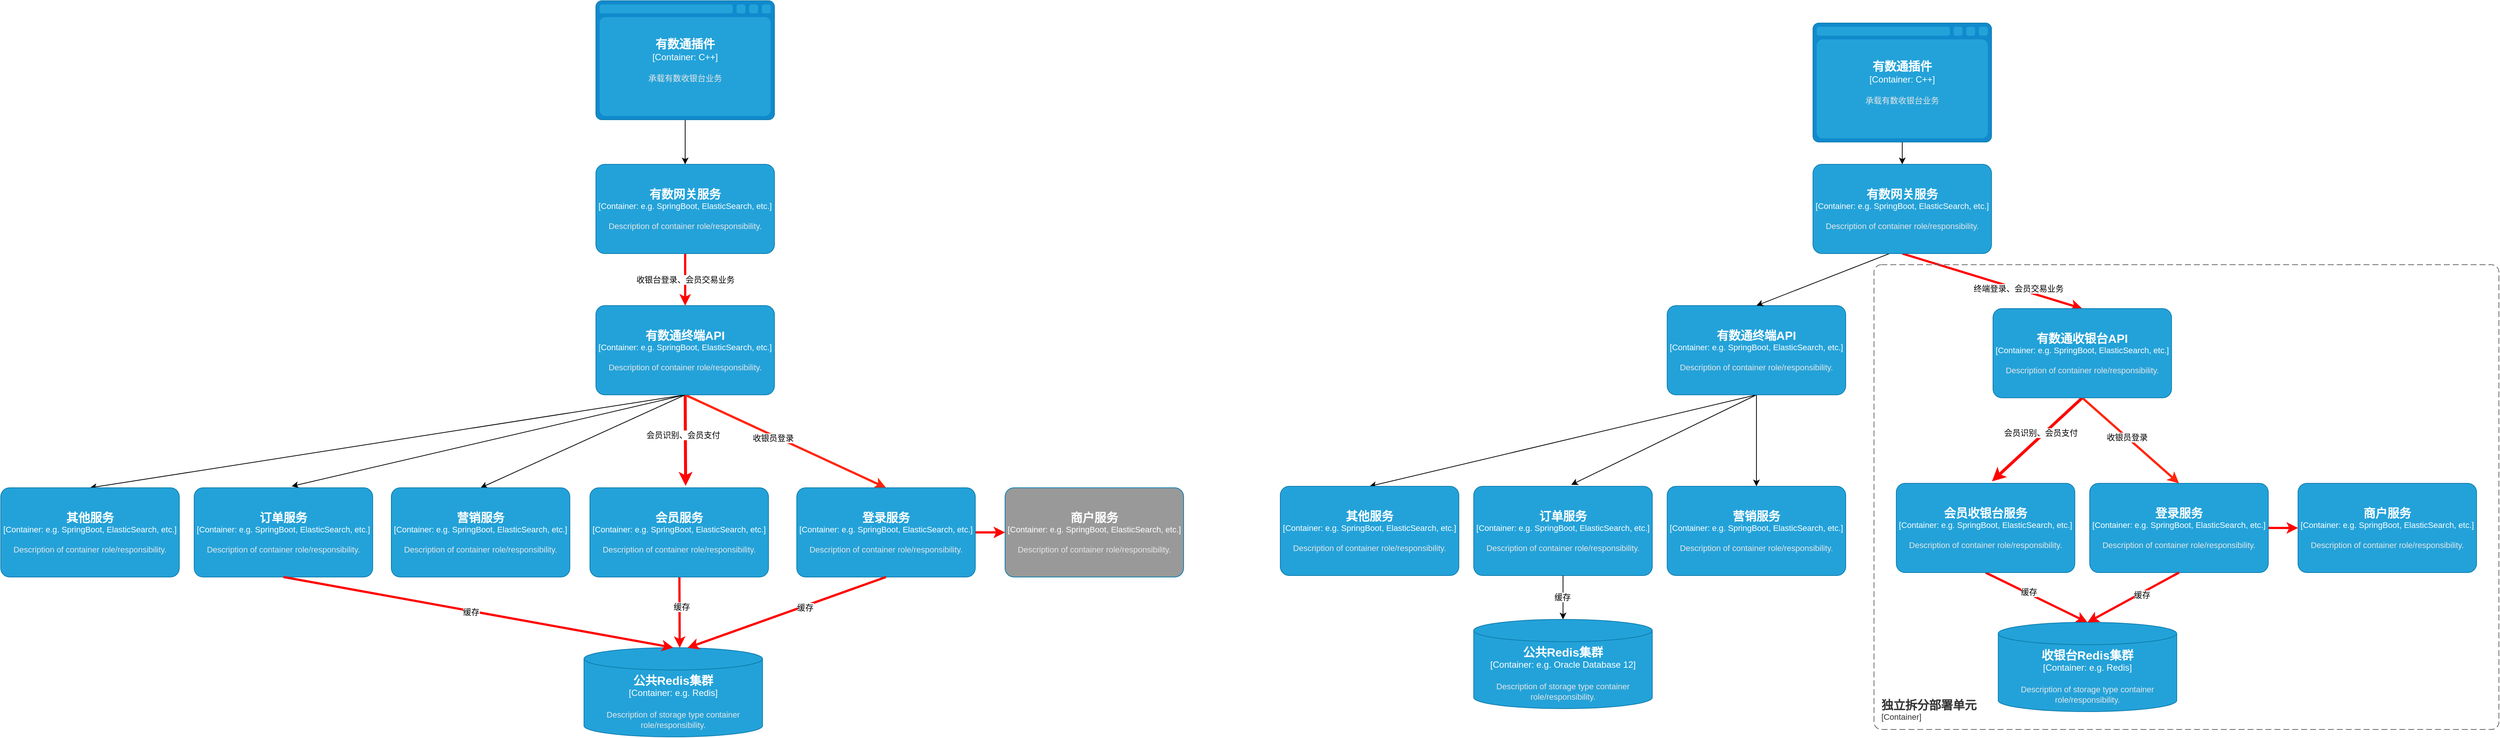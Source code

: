 <mxfile version="21.0.6" type="github">
  <diagram name="第 1 页" id="t0UJckb2Ev8VVVna4g9e">
    <mxGraphModel dx="2599" dy="2145" grid="1" gridSize="10" guides="1" tooltips="1" connect="1" arrows="1" fold="1" page="1" pageScale="1" pageWidth="827" pageHeight="1169" math="0" shadow="0">
      <root>
        <mxCell id="0" />
        <mxCell id="1" parent="0" />
        <mxCell id="-FBFodK5nEFQoo2l8xee-19" style="edgeStyle=orthogonalEdgeStyle;rounded=0;orthogonalLoop=1;jettySize=auto;html=1;exitX=0.5;exitY=1;exitDx=0;exitDy=0;exitPerimeter=0;entryX=0.5;entryY=0;entryDx=0;entryDy=0;entryPerimeter=0;" edge="1" parent="1" source="-FBFodK5nEFQoo2l8xee-1" target="-FBFodK5nEFQoo2l8xee-5">
          <mxGeometry relative="1" as="geometry" />
        </mxCell>
        <object placeholders="1" c4Type="有数通插件" c4Container="Container" c4Technology="C++" c4Description="承载有数收银台业务" label="&lt;font style=&quot;font-size: 16px&quot;&gt;&lt;b&gt;%c4Type%&lt;/b&gt;&lt;/font&gt;&lt;div&gt;[%c4Container%:&amp;nbsp;%c4Technology%]&lt;/div&gt;&lt;br&gt;&lt;div&gt;&lt;font style=&quot;font-size: 11px&quot;&gt;&lt;font color=&quot;#E6E6E6&quot;&gt;%c4Description%&lt;/font&gt;&lt;/div&gt;" id="-FBFodK5nEFQoo2l8xee-1">
          <mxCell style="shape=mxgraph.c4.webBrowserContainer2;whiteSpace=wrap;html=1;boundedLbl=1;rounded=0;labelBackgroundColor=none;strokeColor=#118ACD;fillColor=#23A2D9;strokeColor=#118ACD;strokeColor2=#0E7DAD;fontSize=12;fontColor=#ffffff;align=center;metaEdit=1;points=[[0.5,0,0],[1,0.25,0],[1,0.5,0],[1,0.75,0],[0.5,1,0],[0,0.75,0],[0,0.5,0],[0,0.25,0]];resizable=0;" vertex="1" parent="1">
            <mxGeometry x="230" y="-100" width="240" height="160" as="geometry" />
          </mxCell>
        </object>
        <mxCell id="-FBFodK5nEFQoo2l8xee-25" style="rounded=0;orthogonalLoop=1;jettySize=auto;html=1;exitX=0.5;exitY=1;exitDx=0;exitDy=0;exitPerimeter=0;entryX=0.536;entryY=-0.022;entryDx=0;entryDy=0;entryPerimeter=0;strokeColor=#FF0000;strokeWidth=4;" edge="1" parent="1" source="-FBFodK5nEFQoo2l8xee-2" target="-FBFodK5nEFQoo2l8xee-24">
          <mxGeometry relative="1" as="geometry" />
        </mxCell>
        <mxCell id="-FBFodK5nEFQoo2l8xee-38" value="会员识别、会员支付" style="edgeLabel;html=1;align=center;verticalAlign=middle;resizable=0;points=[];" vertex="1" connectable="0" parent="-FBFodK5nEFQoo2l8xee-25">
          <mxGeometry x="-0.114" y="-4" relative="1" as="geometry">
            <mxPoint as="offset" />
          </mxGeometry>
        </mxCell>
        <mxCell id="-FBFodK5nEFQoo2l8xee-27" style="rounded=0;orthogonalLoop=1;jettySize=auto;html=1;exitX=0.5;exitY=1;exitDx=0;exitDy=0;exitPerimeter=0;entryX=0.546;entryY=-0.017;entryDx=0;entryDy=0;entryPerimeter=0;" edge="1" parent="1" source="-FBFodK5nEFQoo2l8xee-2" target="-FBFodK5nEFQoo2l8xee-26">
          <mxGeometry relative="1" as="geometry">
            <mxPoint x="-120" y="580" as="targetPoint" />
          </mxGeometry>
        </mxCell>
        <mxCell id="-FBFodK5nEFQoo2l8xee-31" style="rounded=0;orthogonalLoop=1;jettySize=auto;html=1;exitX=0.5;exitY=1;exitDx=0;exitDy=0;exitPerimeter=0;entryX=0.5;entryY=0;entryDx=0;entryDy=0;entryPerimeter=0;" edge="1" parent="1" source="-FBFodK5nEFQoo2l8xee-2" target="-FBFodK5nEFQoo2l8xee-30">
          <mxGeometry relative="1" as="geometry" />
        </mxCell>
        <mxCell id="-FBFodK5nEFQoo2l8xee-34" style="rounded=0;orthogonalLoop=1;jettySize=auto;html=1;exitX=0.5;exitY=1;exitDx=0;exitDy=0;exitPerimeter=0;entryX=0.5;entryY=0;entryDx=0;entryDy=0;entryPerimeter=0;" edge="1" parent="1" source="-FBFodK5nEFQoo2l8xee-2" target="-FBFodK5nEFQoo2l8xee-33">
          <mxGeometry relative="1" as="geometry" />
        </mxCell>
        <mxCell id="-FBFodK5nEFQoo2l8xee-37" style="rounded=0;orthogonalLoop=1;jettySize=auto;html=1;exitX=0.5;exitY=1;exitDx=0;exitDy=0;exitPerimeter=0;strokeColor=#FF250D;strokeWidth=3;entryX=0.5;entryY=0;entryDx=0;entryDy=0;entryPerimeter=0;" edge="1" parent="1" source="-FBFodK5nEFQoo2l8xee-2" target="-FBFodK5nEFQoo2l8xee-174">
          <mxGeometry relative="1" as="geometry">
            <mxPoint x="570" y="570" as="targetPoint" />
          </mxGeometry>
        </mxCell>
        <mxCell id="-FBFodK5nEFQoo2l8xee-39" value="收银员登录" style="edgeLabel;html=1;align=center;verticalAlign=middle;resizable=0;points=[];" vertex="1" connectable="0" parent="-FBFodK5nEFQoo2l8xee-37">
          <mxGeometry x="-0.18" relative="1" as="geometry">
            <mxPoint x="7" y="6" as="offset" />
          </mxGeometry>
        </mxCell>
        <object placeholders="1" c4Name="有数通终端API" c4Type="Container" c4Technology="e.g. SpringBoot, ElasticSearch, etc." c4Description="Description of container role/responsibility." label="&lt;font style=&quot;font-size: 16px&quot;&gt;&lt;b&gt;%c4Name%&lt;/b&gt;&lt;/font&gt;&lt;div&gt;[%c4Type%: %c4Technology%]&lt;/div&gt;&lt;br&gt;&lt;div&gt;&lt;font style=&quot;font-size: 11px&quot;&gt;&lt;font color=&quot;#E6E6E6&quot;&gt;%c4Description%&lt;/font&gt;&lt;/div&gt;" id="-FBFodK5nEFQoo2l8xee-2">
          <mxCell style="rounded=1;whiteSpace=wrap;html=1;fontSize=11;labelBackgroundColor=none;fillColor=#23A2D9;fontColor=#ffffff;align=center;arcSize=10;strokeColor=#0E7DAD;metaEdit=1;resizable=0;points=[[0.25,0,0],[0.5,0,0],[0.75,0,0],[1,0.25,0],[1,0.5,0],[1,0.75,0],[0.75,1,0],[0.5,1,0],[0.25,1,0],[0,0.75,0],[0,0.5,0],[0,0.25,0]];" vertex="1" parent="1">
            <mxGeometry x="230" y="310" width="240" height="120" as="geometry" />
          </mxCell>
        </object>
        <mxCell id="-FBFodK5nEFQoo2l8xee-20" value="收银台登录、会员交易业务" style="edgeStyle=orthogonalEdgeStyle;rounded=0;orthogonalLoop=1;jettySize=auto;html=1;entryX=0.5;entryY=0;entryDx=0;entryDy=0;entryPerimeter=0;strokeColor=#FF0000;strokeWidth=3;" edge="1" parent="1" source="-FBFodK5nEFQoo2l8xee-5" target="-FBFodK5nEFQoo2l8xee-2">
          <mxGeometry x="0.005" relative="1" as="geometry">
            <mxPoint as="offset" />
          </mxGeometry>
        </mxCell>
        <object placeholders="1" c4Name="有数网关服务" c4Type="Container" c4Technology="e.g. SpringBoot, ElasticSearch, etc." c4Description="Description of container role/responsibility." label="&lt;font style=&quot;font-size: 16px&quot;&gt;&lt;b&gt;%c4Name%&lt;/b&gt;&lt;/font&gt;&lt;div&gt;[%c4Type%: %c4Technology%]&lt;/div&gt;&lt;br&gt;&lt;div&gt;&lt;font style=&quot;font-size: 11px&quot;&gt;&lt;font color=&quot;#E6E6E6&quot;&gt;%c4Description%&lt;/font&gt;&lt;/div&gt;" id="-FBFodK5nEFQoo2l8xee-5">
          <mxCell style="rounded=1;whiteSpace=wrap;html=1;fontSize=11;labelBackgroundColor=none;fillColor=#23A2D9;fontColor=#ffffff;align=center;arcSize=10;strokeColor=#0E7DAD;metaEdit=1;resizable=0;points=[[0.25,0,0],[0.5,0,0],[0.75,0,0],[1,0.25,0],[1,0.5,0],[1,0.75,0],[0.75,1,0],[0.5,1,0],[0.25,1,0],[0,0.75,0],[0,0.5,0],[0,0.25,0]];" vertex="1" parent="1">
            <mxGeometry x="230" y="120" width="240" height="120" as="geometry" />
          </mxCell>
        </object>
        <mxCell id="-FBFodK5nEFQoo2l8xee-94" style="rounded=0;orthogonalLoop=1;jettySize=auto;html=1;entryX=0.536;entryY=0.002;entryDx=0;entryDy=0;entryPerimeter=0;strokeWidth=3;strokeColor=#FF0000;" edge="1" parent="1" source="-FBFodK5nEFQoo2l8xee-24" target="-FBFodK5nEFQoo2l8xee-92">
          <mxGeometry relative="1" as="geometry" />
        </mxCell>
        <mxCell id="-FBFodK5nEFQoo2l8xee-98" value="缓存" style="edgeLabel;html=1;align=center;verticalAlign=middle;resizable=0;points=[];" vertex="1" connectable="0" parent="-FBFodK5nEFQoo2l8xee-94">
          <mxGeometry x="-0.174" y="2" relative="1" as="geometry">
            <mxPoint as="offset" />
          </mxGeometry>
        </mxCell>
        <object placeholders="1" c4Name="会员服务" c4Type="Container" c4Technology="e.g. SpringBoot, ElasticSearch, etc." c4Description="Description of container role/responsibility." label="&lt;font style=&quot;font-size: 16px&quot;&gt;&lt;b&gt;%c4Name%&lt;/b&gt;&lt;/font&gt;&lt;div&gt;[%c4Type%: %c4Technology%]&lt;/div&gt;&lt;br&gt;&lt;div&gt;&lt;font style=&quot;font-size: 11px&quot;&gt;&lt;font color=&quot;#E6E6E6&quot;&gt;%c4Description%&lt;/font&gt;&lt;/div&gt;" id="-FBFodK5nEFQoo2l8xee-24">
          <mxCell style="rounded=1;whiteSpace=wrap;html=1;fontSize=11;labelBackgroundColor=none;fillColor=#23A2D9;fontColor=#ffffff;align=center;arcSize=10;strokeColor=#0E7DAD;metaEdit=1;resizable=0;points=[[0.25,0,0],[0.5,0,0],[0.75,0,0],[1,0.25,0],[1,0.5,0],[1,0.75,0],[0.75,1,0],[0.5,1,0],[0.25,1,0],[0,0.75,0],[0,0.5,0],[0,0.25,0]];" vertex="1" parent="1">
            <mxGeometry x="222" y="555" width="240" height="120" as="geometry" />
          </mxCell>
        </object>
        <object placeholders="1" c4Name="订单服务" c4Type="Container" c4Technology="e.g. SpringBoot, ElasticSearch, etc." c4Description="Description of container role/responsibility." label="&lt;font style=&quot;font-size: 16px&quot;&gt;&lt;b&gt;%c4Name%&lt;/b&gt;&lt;/font&gt;&lt;div&gt;[%c4Type%: %c4Technology%]&lt;/div&gt;&lt;br&gt;&lt;div&gt;&lt;font style=&quot;font-size: 11px&quot;&gt;&lt;font color=&quot;#E6E6E6&quot;&gt;%c4Description%&lt;/font&gt;&lt;/div&gt;" id="-FBFodK5nEFQoo2l8xee-26">
          <mxCell style="rounded=1;whiteSpace=wrap;html=1;fontSize=11;labelBackgroundColor=none;fillColor=#23A2D9;fontColor=#ffffff;align=center;arcSize=10;strokeColor=#0E7DAD;metaEdit=1;resizable=0;points=[[0.25,0,0],[0.5,0,0],[0.75,0,0],[1,0.25,0],[1,0.5,0],[1,0.75,0],[0.75,1,0],[0.5,1,0],[0.25,1,0],[0,0.75,0],[0,0.5,0],[0,0.25,0]];" vertex="1" parent="1">
            <mxGeometry x="-310" y="555" width="240" height="120" as="geometry" />
          </mxCell>
        </object>
        <object placeholders="1" c4Name="营销服务" c4Type="Container" c4Technology="e.g. SpringBoot, ElasticSearch, etc." c4Description="Description of container role/responsibility." label="&lt;font style=&quot;font-size: 16px&quot;&gt;&lt;b&gt;%c4Name%&lt;/b&gt;&lt;/font&gt;&lt;div&gt;[%c4Type%: %c4Technology%]&lt;/div&gt;&lt;br&gt;&lt;div&gt;&lt;font style=&quot;font-size: 11px&quot;&gt;&lt;font color=&quot;#E6E6E6&quot;&gt;%c4Description%&lt;/font&gt;&lt;/div&gt;" id="-FBFodK5nEFQoo2l8xee-30">
          <mxCell style="rounded=1;whiteSpace=wrap;html=1;fontSize=11;labelBackgroundColor=none;fillColor=#23A2D9;fontColor=#ffffff;align=center;arcSize=10;strokeColor=#0E7DAD;metaEdit=1;resizable=0;points=[[0.25,0,0],[0.5,0,0],[0.75,0,0],[1,0.25,0],[1,0.5,0],[1,0.75,0],[0.75,1,0],[0.5,1,0],[0.25,1,0],[0,0.75,0],[0,0.5,0],[0,0.25,0]];" vertex="1" parent="1">
            <mxGeometry x="-45" y="555" width="240" height="120" as="geometry" />
          </mxCell>
        </object>
        <object placeholders="1" c4Name="其他服务" c4Type="Container" c4Technology="e.g. SpringBoot, ElasticSearch, etc." c4Description="Description of container role/responsibility." label="&lt;font style=&quot;font-size: 16px&quot;&gt;&lt;b&gt;%c4Name%&lt;/b&gt;&lt;/font&gt;&lt;div&gt;[%c4Type%: %c4Technology%]&lt;/div&gt;&lt;br&gt;&lt;div&gt;&lt;font style=&quot;font-size: 11px&quot;&gt;&lt;font color=&quot;#E6E6E6&quot;&gt;%c4Description%&lt;/font&gt;&lt;/div&gt;" id="-FBFodK5nEFQoo2l8xee-33">
          <mxCell style="rounded=1;whiteSpace=wrap;html=1;fontSize=11;labelBackgroundColor=none;fillColor=#23A2D9;fontColor=#ffffff;align=center;arcSize=10;strokeColor=#0E7DAD;metaEdit=1;resizable=0;points=[[0.25,0,0],[0.5,0,0],[0.75,0,0],[1,0.25,0],[1,0.5,0],[1,0.75,0],[0.75,1,0],[0.5,1,0],[0.25,1,0],[0,0.75,0],[0,0.5,0],[0,0.25,0]];" vertex="1" parent="1">
            <mxGeometry x="-570" y="555" width="240" height="120" as="geometry" />
          </mxCell>
        </object>
        <object placeholders="1" c4Name="商户服务" c4Type="Container" c4Technology="e.g. SpringBoot, ElasticSearch, etc." c4Description="Description of container role/responsibility." label="&lt;font style=&quot;font-size: 16px&quot;&gt;&lt;b&gt;%c4Name%&lt;/b&gt;&lt;/font&gt;&lt;div&gt;[%c4Type%: %c4Technology%]&lt;/div&gt;&lt;br&gt;&lt;div&gt;&lt;font style=&quot;font-size: 11px&quot;&gt;&lt;font color=&quot;#E6E6E6&quot;&gt;%c4Description%&lt;/font&gt;&lt;/div&gt;" id="-FBFodK5nEFQoo2l8xee-36">
          <mxCell style="rounded=1;whiteSpace=wrap;html=1;fontSize=11;labelBackgroundColor=none;fillColor=#999999;fontColor=#ffffff;align=center;arcSize=10;strokeColor=#0E7DAD;metaEdit=1;resizable=0;points=[[0.25,0,0],[0.5,0,0],[0.75,0,0],[1,0.25,0],[1,0.5,0],[1,0.75,0],[0.75,1,0],[0.5,1,0],[0.25,1,0],[0,0.75,0],[0,0.5,0],[0,0.25,0]];" vertex="1" parent="1">
            <mxGeometry x="780" y="555" width="240" height="120" as="geometry" />
          </mxCell>
        </object>
        <object placeholders="1" c4Type="公共Redis集群" c4Container="Container" c4Technology="e.g. Redis" c4Description="Description of storage type container role/responsibility." label="&lt;font style=&quot;font-size: 16px&quot;&gt;&lt;b&gt;%c4Type%&lt;/b&gt;&lt;/font&gt;&lt;div&gt;[%c4Container%:&amp;nbsp;%c4Technology%]&lt;/div&gt;&lt;br&gt;&lt;div&gt;&lt;font style=&quot;font-size: 11px&quot;&gt;&lt;font color=&quot;#E6E6E6&quot;&gt;%c4Description%&lt;/font&gt;&lt;/div&gt;" id="-FBFodK5nEFQoo2l8xee-92">
          <mxCell style="shape=cylinder3;size=15;whiteSpace=wrap;html=1;boundedLbl=1;rounded=0;labelBackgroundColor=none;fillColor=#23A2D9;fontSize=12;fontColor=#ffffff;align=center;strokeColor=#0E7DAD;metaEdit=1;points=[[0.5,0,0],[1,0.25,0],[1,0.5,0],[1,0.75,0],[0.5,1,0],[0,0.75,0],[0,0.5,0],[0,0.25,0]];resizable=0;" vertex="1" parent="1">
            <mxGeometry x="214" y="770" width="240" height="120" as="geometry" />
          </mxCell>
        </object>
        <mxCell id="-FBFodK5nEFQoo2l8xee-95" style="rounded=0;orthogonalLoop=1;jettySize=auto;html=1;exitX=0.5;exitY=1;exitDx=0;exitDy=0;exitPerimeter=0;strokeColor=#FF0000;strokeWidth=3;entryX=0.5;entryY=0;entryDx=0;entryDy=0;entryPerimeter=0;" edge="1" parent="1" source="-FBFodK5nEFQoo2l8xee-26" target="-FBFodK5nEFQoo2l8xee-92">
          <mxGeometry relative="1" as="geometry">
            <mxPoint x="390" y="685" as="sourcePoint" />
            <mxPoint x="360" y="840" as="targetPoint" />
          </mxGeometry>
        </mxCell>
        <mxCell id="-FBFodK5nEFQoo2l8xee-96" value="缓存" style="edgeLabel;html=1;align=center;verticalAlign=middle;resizable=0;points=[];" vertex="1" connectable="0" parent="-FBFodK5nEFQoo2l8xee-95">
          <mxGeometry x="-0.039" y="-1" relative="1" as="geometry">
            <mxPoint as="offset" />
          </mxGeometry>
        </mxCell>
        <mxCell id="-FBFodK5nEFQoo2l8xee-146" style="edgeStyle=orthogonalEdgeStyle;rounded=0;orthogonalLoop=1;jettySize=auto;html=1;exitX=0.5;exitY=1;exitDx=0;exitDy=0;exitPerimeter=0;entryX=0.5;entryY=0;entryDx=0;entryDy=0;entryPerimeter=0;" edge="1" parent="1" source="-FBFodK5nEFQoo2l8xee-147" target="-FBFodK5nEFQoo2l8xee-157">
          <mxGeometry relative="1" as="geometry" />
        </mxCell>
        <object placeholders="1" c4Type="有数通插件" c4Container="Container" c4Technology="C++" c4Description="承载有数收银台业务" label="&lt;font style=&quot;font-size: 16px&quot;&gt;&lt;b&gt;%c4Type%&lt;/b&gt;&lt;/font&gt;&lt;div&gt;[%c4Container%:&amp;nbsp;%c4Technology%]&lt;/div&gt;&lt;br&gt;&lt;div&gt;&lt;font style=&quot;font-size: 11px&quot;&gt;&lt;font color=&quot;#E6E6E6&quot;&gt;%c4Description%&lt;/font&gt;&lt;/div&gt;" id="-FBFodK5nEFQoo2l8xee-147">
          <mxCell style="shape=mxgraph.c4.webBrowserContainer2;whiteSpace=wrap;html=1;boundedLbl=1;rounded=0;labelBackgroundColor=none;strokeColor=#118ACD;fillColor=#23A2D9;strokeColor=#118ACD;strokeColor2=#0E7DAD;fontSize=12;fontColor=#ffffff;align=center;metaEdit=1;points=[[0.5,0,0],[1,0.25,0],[1,0.5,0],[1,0.75,0],[0.5,1,0],[0,0.75,0],[0,0.5,0],[0,0.25,0]];resizable=0;" vertex="1" parent="1">
            <mxGeometry x="1866" y="-70" width="240" height="160" as="geometry" />
          </mxCell>
        </object>
        <mxCell id="-FBFodK5nEFQoo2l8xee-148" style="rounded=0;orthogonalLoop=1;jettySize=auto;html=1;exitX=0.5;exitY=1;exitDx=0;exitDy=0;exitPerimeter=0;entryX=0.536;entryY=-0.022;entryDx=0;entryDy=0;entryPerimeter=0;strokeColor=#FF0000;strokeWidth=4;" edge="1" parent="1" source="-FBFodK5nEFQoo2l8xee-169" target="-FBFodK5nEFQoo2l8xee-160">
          <mxGeometry relative="1" as="geometry" />
        </mxCell>
        <mxCell id="-FBFodK5nEFQoo2l8xee-149" value="会员识别、会员支付" style="edgeLabel;html=1;align=center;verticalAlign=middle;resizable=0;points=[];" vertex="1" connectable="0" parent="-FBFodK5nEFQoo2l8xee-148">
          <mxGeometry x="-0.114" y="-4" relative="1" as="geometry">
            <mxPoint as="offset" />
          </mxGeometry>
        </mxCell>
        <mxCell id="-FBFodK5nEFQoo2l8xee-150" style="rounded=0;orthogonalLoop=1;jettySize=auto;html=1;exitX=0.5;exitY=1;exitDx=0;exitDy=0;exitPerimeter=0;entryX=0.546;entryY=-0.017;entryDx=0;entryDy=0;entryPerimeter=0;" edge="1" parent="1" source="-FBFodK5nEFQoo2l8xee-155" target="-FBFodK5nEFQoo2l8xee-161">
          <mxGeometry relative="1" as="geometry">
            <mxPoint x="1583" y="580" as="targetPoint" />
          </mxGeometry>
        </mxCell>
        <mxCell id="-FBFodK5nEFQoo2l8xee-151" style="rounded=0;orthogonalLoop=1;jettySize=auto;html=1;exitX=0.5;exitY=1;exitDx=0;exitDy=0;exitPerimeter=0;entryX=0.5;entryY=0;entryDx=0;entryDy=0;entryPerimeter=0;" edge="1" parent="1" source="-FBFodK5nEFQoo2l8xee-155" target="-FBFodK5nEFQoo2l8xee-162">
          <mxGeometry relative="1" as="geometry" />
        </mxCell>
        <mxCell id="-FBFodK5nEFQoo2l8xee-152" style="rounded=0;orthogonalLoop=1;jettySize=auto;html=1;exitX=0.5;exitY=1;exitDx=0;exitDy=0;exitPerimeter=0;entryX=0.5;entryY=0;entryDx=0;entryDy=0;entryPerimeter=0;" edge="1" parent="1" source="-FBFodK5nEFQoo2l8xee-155" target="-FBFodK5nEFQoo2l8xee-163">
          <mxGeometry relative="1" as="geometry" />
        </mxCell>
        <mxCell id="-FBFodK5nEFQoo2l8xee-153" style="rounded=0;orthogonalLoop=1;jettySize=auto;html=1;entryX=0.5;entryY=0;entryDx=0;entryDy=0;entryPerimeter=0;exitX=0.5;exitY=1;exitDx=0;exitDy=0;exitPerimeter=0;strokeColor=#FF250D;strokeWidth=3;" edge="1" parent="1" source="-FBFodK5nEFQoo2l8xee-169" target="-FBFodK5nEFQoo2l8xee-182">
          <mxGeometry relative="1" as="geometry" />
        </mxCell>
        <mxCell id="-FBFodK5nEFQoo2l8xee-154" value="收银员登录" style="edgeLabel;html=1;align=center;verticalAlign=middle;resizable=0;points=[];" vertex="1" connectable="0" parent="-FBFodK5nEFQoo2l8xee-153">
          <mxGeometry x="-0.18" relative="1" as="geometry">
            <mxPoint x="7" y="6" as="offset" />
          </mxGeometry>
        </mxCell>
        <object placeholders="1" c4Name="有数通终端API" c4Type="Container" c4Technology="e.g. SpringBoot, ElasticSearch, etc." c4Description="Description of container role/responsibility." label="&lt;font style=&quot;font-size: 16px&quot;&gt;&lt;b&gt;%c4Name%&lt;/b&gt;&lt;/font&gt;&lt;div&gt;[%c4Type%: %c4Technology%]&lt;/div&gt;&lt;br&gt;&lt;div&gt;&lt;font style=&quot;font-size: 11px&quot;&gt;&lt;font color=&quot;#E6E6E6&quot;&gt;%c4Description%&lt;/font&gt;&lt;/div&gt;" id="-FBFodK5nEFQoo2l8xee-155">
          <mxCell style="rounded=1;whiteSpace=wrap;html=1;fontSize=11;labelBackgroundColor=none;fillColor=#23A2D9;fontColor=#ffffff;align=center;arcSize=10;strokeColor=#0E7DAD;metaEdit=1;resizable=0;points=[[0.25,0,0],[0.5,0,0],[0.75,0,0],[1,0.25,0],[1,0.5,0],[1,0.75,0],[0.75,1,0],[0.5,1,0],[0.25,1,0],[0,0.75,0],[0,0.5,0],[0,0.25,0]];" vertex="1" parent="1">
            <mxGeometry x="1670" y="310" width="240" height="120" as="geometry" />
          </mxCell>
        </object>
        <mxCell id="-FBFodK5nEFQoo2l8xee-156" style="rounded=0;orthogonalLoop=1;jettySize=auto;html=1;strokeColor=#FF0000;strokeWidth=3;exitX=0.5;exitY=1;exitDx=0;exitDy=0;exitPerimeter=0;entryX=0.5;entryY=0;entryDx=0;entryDy=0;entryPerimeter=0;" edge="1" parent="1" source="-FBFodK5nEFQoo2l8xee-157" target="-FBFodK5nEFQoo2l8xee-169">
          <mxGeometry relative="1" as="geometry">
            <mxPoint x="2043" y="260" as="sourcePoint" />
          </mxGeometry>
        </mxCell>
        <mxCell id="-FBFodK5nEFQoo2l8xee-172" value="终端登录、会员交易业务" style="edgeLabel;html=1;align=center;verticalAlign=middle;resizable=0;points=[];" vertex="1" connectable="0" parent="-FBFodK5nEFQoo2l8xee-156">
          <mxGeometry x="0.279" y="1" relative="1" as="geometry">
            <mxPoint x="1" as="offset" />
          </mxGeometry>
        </mxCell>
        <mxCell id="-FBFodK5nEFQoo2l8xee-170" style="rounded=0;orthogonalLoop=1;jettySize=auto;html=1;entryX=0.5;entryY=0;entryDx=0;entryDy=0;entryPerimeter=0;" edge="1" parent="1" target="-FBFodK5nEFQoo2l8xee-155">
          <mxGeometry relative="1" as="geometry">
            <mxPoint x="2020" y="220" as="sourcePoint" />
          </mxGeometry>
        </mxCell>
        <object placeholders="1" c4Name="有数网关服务" c4Type="Container" c4Technology="e.g. SpringBoot, ElasticSearch, etc." c4Description="Description of container role/responsibility." label="&lt;font style=&quot;font-size: 16px&quot;&gt;&lt;b&gt;%c4Name%&lt;/b&gt;&lt;/font&gt;&lt;div&gt;[%c4Type%: %c4Technology%]&lt;/div&gt;&lt;br&gt;&lt;div&gt;&lt;font style=&quot;font-size: 11px&quot;&gt;&lt;font color=&quot;#E6E6E6&quot;&gt;%c4Description%&lt;/font&gt;&lt;/div&gt;" id="-FBFodK5nEFQoo2l8xee-157">
          <mxCell style="rounded=1;whiteSpace=wrap;html=1;fontSize=11;labelBackgroundColor=none;fillColor=#23A2D9;fontColor=#ffffff;align=center;arcSize=10;strokeColor=#0E7DAD;metaEdit=1;resizable=0;points=[[0.25,0,0],[0.5,0,0],[0.75,0,0],[1,0.25,0],[1,0.5,0],[1,0.75,0],[0.75,1,0],[0.5,1,0],[0.25,1,0],[0,0.75,0],[0,0.5,0],[0,0.25,0]];" vertex="1" parent="1">
            <mxGeometry x="1866" y="120" width="240" height="120" as="geometry" />
          </mxCell>
        </object>
        <mxCell id="-FBFodK5nEFQoo2l8xee-158" style="rounded=0;orthogonalLoop=1;jettySize=auto;html=1;strokeWidth=3;strokeColor=#FF0000;entryX=0.5;entryY=0;entryDx=0;entryDy=0;entryPerimeter=0;exitX=0.5;exitY=1;exitDx=0;exitDy=0;exitPerimeter=0;" edge="1" parent="1" source="-FBFodK5nEFQoo2l8xee-160" target="-FBFodK5nEFQoo2l8xee-165">
          <mxGeometry relative="1" as="geometry">
            <mxPoint x="2091" y="784" as="targetPoint" />
          </mxGeometry>
        </mxCell>
        <mxCell id="-FBFodK5nEFQoo2l8xee-159" value="缓存" style="edgeLabel;html=1;align=center;verticalAlign=middle;resizable=0;points=[];" vertex="1" connectable="0" parent="-FBFodK5nEFQoo2l8xee-158">
          <mxGeometry x="-0.174" y="2" relative="1" as="geometry">
            <mxPoint as="offset" />
          </mxGeometry>
        </mxCell>
        <object placeholders="1" c4Name="会员收银台服务" c4Type="Container" c4Technology="e.g. SpringBoot, ElasticSearch, etc." c4Description="Description of container role/responsibility." label="&lt;font style=&quot;font-size: 16px&quot;&gt;&lt;b&gt;%c4Name%&lt;/b&gt;&lt;/font&gt;&lt;div&gt;[%c4Type%: %c4Technology%]&lt;/div&gt;&lt;br&gt;&lt;div&gt;&lt;font style=&quot;font-size: 11px&quot;&gt;&lt;font color=&quot;#E6E6E6&quot;&gt;%c4Description%&lt;/font&gt;&lt;/div&gt;" id="-FBFodK5nEFQoo2l8xee-160">
          <mxCell style="rounded=1;whiteSpace=wrap;html=1;fontSize=11;labelBackgroundColor=none;fillColor=#23A2D9;fontColor=#ffffff;align=center;arcSize=10;strokeColor=#0E7DAD;metaEdit=1;resizable=0;points=[[0.25,0,0],[0.5,0,0],[0.75,0,0],[1,0.25,0],[1,0.5,0],[1,0.75,0],[0.75,1,0],[0.5,1,0],[0.25,1,0],[0,0.75,0],[0,0.5,0],[0,0.25,0]];" vertex="1" parent="1">
            <mxGeometry x="1978" y="549" width="240" height="120" as="geometry" />
          </mxCell>
        </object>
        <object placeholders="1" c4Name="订单服务" c4Type="Container" c4Technology="e.g. SpringBoot, ElasticSearch, etc." c4Description="Description of container role/responsibility." label="&lt;font style=&quot;font-size: 16px&quot;&gt;&lt;b&gt;%c4Name%&lt;/b&gt;&lt;/font&gt;&lt;div&gt;[%c4Type%: %c4Technology%]&lt;/div&gt;&lt;br&gt;&lt;div&gt;&lt;font style=&quot;font-size: 11px&quot;&gt;&lt;font color=&quot;#E6E6E6&quot;&gt;%c4Description%&lt;/font&gt;&lt;/div&gt;" id="-FBFodK5nEFQoo2l8xee-161">
          <mxCell style="rounded=1;whiteSpace=wrap;html=1;fontSize=11;labelBackgroundColor=none;fillColor=#23A2D9;fontColor=#ffffff;align=center;arcSize=10;strokeColor=#0E7DAD;metaEdit=1;resizable=0;points=[[0.25,0,0],[0.5,0,0],[0.75,0,0],[1,0.25,0],[1,0.5,0],[1,0.75,0],[0.75,1,0],[0.5,1,0],[0.25,1,0],[0,0.75,0],[0,0.5,0],[0,0.25,0]];" vertex="1" parent="1">
            <mxGeometry x="1410" y="553" width="240" height="120" as="geometry" />
          </mxCell>
        </object>
        <object placeholders="1" c4Name="营销服务" c4Type="Container" c4Technology="e.g. SpringBoot, ElasticSearch, etc." c4Description="Description of container role/responsibility." label="&lt;font style=&quot;font-size: 16px&quot;&gt;&lt;b&gt;%c4Name%&lt;/b&gt;&lt;/font&gt;&lt;div&gt;[%c4Type%: %c4Technology%]&lt;/div&gt;&lt;br&gt;&lt;div&gt;&lt;font style=&quot;font-size: 11px&quot;&gt;&lt;font color=&quot;#E6E6E6&quot;&gt;%c4Description%&lt;/font&gt;&lt;/div&gt;" id="-FBFodK5nEFQoo2l8xee-162">
          <mxCell style="rounded=1;whiteSpace=wrap;html=1;fontSize=11;labelBackgroundColor=none;fillColor=#23A2D9;fontColor=#ffffff;align=center;arcSize=10;strokeColor=#0E7DAD;metaEdit=1;resizable=0;points=[[0.25,0,0],[0.5,0,0],[0.75,0,0],[1,0.25,0],[1,0.5,0],[1,0.75,0],[0.75,1,0],[0.5,1,0],[0.25,1,0],[0,0.75,0],[0,0.5,0],[0,0.25,0]];" vertex="1" parent="1">
            <mxGeometry x="1670" y="553" width="240" height="120" as="geometry" />
          </mxCell>
        </object>
        <object placeholders="1" c4Name="其他服务" c4Type="Container" c4Technology="e.g. SpringBoot, ElasticSearch, etc." c4Description="Description of container role/responsibility." label="&lt;font style=&quot;font-size: 16px&quot;&gt;&lt;b&gt;%c4Name%&lt;/b&gt;&lt;/font&gt;&lt;div&gt;[%c4Type%: %c4Technology%]&lt;/div&gt;&lt;br&gt;&lt;div&gt;&lt;font style=&quot;font-size: 11px&quot;&gt;&lt;font color=&quot;#E6E6E6&quot;&gt;%c4Description%&lt;/font&gt;&lt;/div&gt;" id="-FBFodK5nEFQoo2l8xee-163">
          <mxCell style="rounded=1;whiteSpace=wrap;html=1;fontSize=11;labelBackgroundColor=none;fillColor=#23A2D9;fontColor=#ffffff;align=center;arcSize=10;strokeColor=#0E7DAD;metaEdit=1;resizable=0;points=[[0.25,0,0],[0.5,0,0],[0.75,0,0],[1,0.25,0],[1,0.5,0],[1,0.75,0],[0.75,1,0],[0.5,1,0],[0.25,1,0],[0,0.75,0],[0,0.5,0],[0,0.25,0]];" vertex="1" parent="1">
            <mxGeometry x="1150" y="553" width="240" height="120" as="geometry" />
          </mxCell>
        </object>
        <object placeholders="1" c4Name="商户服务" c4Type="Container" c4Technology="e.g. SpringBoot, ElasticSearch, etc." c4Description="Description of container role/responsibility." label="&lt;font style=&quot;font-size: 16px&quot;&gt;&lt;b&gt;%c4Name%&lt;/b&gt;&lt;/font&gt;&lt;div&gt;[%c4Type%: %c4Technology%]&lt;/div&gt;&lt;br&gt;&lt;div&gt;&lt;font style=&quot;font-size: 11px&quot;&gt;&lt;font color=&quot;#E6E6E6&quot;&gt;%c4Description%&lt;/font&gt;&lt;/div&gt;" id="-FBFodK5nEFQoo2l8xee-164">
          <mxCell style="rounded=1;whiteSpace=wrap;html=1;fontSize=11;labelBackgroundColor=none;fillColor=#23a2d9;fontColor=#ffffff;align=center;arcSize=10;strokeColor=#0E7DAD;metaEdit=1;resizable=0;points=[[0.25,0,0],[0.5,0,0],[0.75,0,0],[1,0.25,0],[1,0.5,0],[1,0.75,0],[0.75,1,0],[0.5,1,0],[0.25,1,0],[0,0.75,0],[0,0.5,0],[0,0.25,0]];gradientColor=none;" vertex="1" parent="1">
            <mxGeometry x="2518" y="549" width="240" height="120" as="geometry" />
          </mxCell>
        </object>
        <object placeholders="1" c4Type="收银台Redis集群" c4Container="Container" c4Technology="e.g. Redis" c4Description="Description of storage type container role/responsibility." label="&lt;font style=&quot;font-size: 16px&quot;&gt;&lt;b&gt;%c4Type%&lt;/b&gt;&lt;/font&gt;&lt;div&gt;[%c4Container%:&amp;nbsp;%c4Technology%]&lt;/div&gt;&lt;br&gt;&lt;div&gt;&lt;font style=&quot;font-size: 11px&quot;&gt;&lt;font color=&quot;#E6E6E6&quot;&gt;%c4Description%&lt;/font&gt;&lt;/div&gt;" id="-FBFodK5nEFQoo2l8xee-165">
          <mxCell style="shape=cylinder3;size=15;whiteSpace=wrap;html=1;boundedLbl=1;rounded=0;labelBackgroundColor=none;fillColor=#23A2D9;fontSize=12;fontColor=#ffffff;align=center;strokeColor=#0E7DAD;metaEdit=1;points=[[0.5,0,0],[1,0.25,0],[1,0.5,0],[1,0.75,0],[0.5,1,0],[0,0.75,0],[0,0.5,0],[0,0.25,0]];resizable=0;" vertex="1" parent="1">
            <mxGeometry x="2115" y="736" width="240" height="120" as="geometry" />
          </mxCell>
        </object>
        <mxCell id="-FBFodK5nEFQoo2l8xee-166" style="rounded=0;orthogonalLoop=1;jettySize=auto;html=1;exitX=0.5;exitY=1;exitDx=0;exitDy=0;exitPerimeter=0;strokeColor=#000000;strokeWidth=1;entryX=0.5;entryY=0;entryDx=0;entryDy=0;entryPerimeter=0;" edge="1" parent="1" source="-FBFodK5nEFQoo2l8xee-161" target="-FBFodK5nEFQoo2l8xee-168">
          <mxGeometry relative="1" as="geometry">
            <mxPoint x="2093" y="683" as="sourcePoint" />
            <mxPoint x="1530" y="788" as="targetPoint" />
          </mxGeometry>
        </mxCell>
        <mxCell id="-FBFodK5nEFQoo2l8xee-167" value="缓存" style="edgeLabel;html=1;align=center;verticalAlign=middle;resizable=0;points=[];" vertex="1" connectable="0" parent="-FBFodK5nEFQoo2l8xee-166">
          <mxGeometry x="-0.039" y="-1" relative="1" as="geometry">
            <mxPoint as="offset" />
          </mxGeometry>
        </mxCell>
        <object placeholders="1" c4Type="公共Redis集群" c4Container="Container" c4Technology="e.g. Oracle Database 12" c4Description="Description of storage type container role/responsibility." label="&lt;font style=&quot;font-size: 16px&quot;&gt;&lt;b&gt;%c4Type%&lt;/b&gt;&lt;/font&gt;&lt;div&gt;[%c4Container%:&amp;nbsp;%c4Technology%]&lt;/div&gt;&lt;br&gt;&lt;div&gt;&lt;font style=&quot;font-size: 11px&quot;&gt;&lt;font color=&quot;#E6E6E6&quot;&gt;%c4Description%&lt;/font&gt;&lt;/div&gt;" id="-FBFodK5nEFQoo2l8xee-168">
          <mxCell style="shape=cylinder3;size=15;whiteSpace=wrap;html=1;boundedLbl=1;rounded=0;labelBackgroundColor=none;fillColor=#23A2D9;fontSize=12;fontColor=#ffffff;align=center;strokeColor=#0E7DAD;metaEdit=1;points=[[0.5,0,0],[1,0.25,0],[1,0.5,0],[1,0.75,0],[0.5,1,0],[0,0.75,0],[0,0.5,0],[0,0.25,0]];resizable=0;" vertex="1" parent="1">
            <mxGeometry x="1410" y="732" width="240" height="120" as="geometry" />
          </mxCell>
        </object>
        <object placeholders="1" c4Name="有数通收银台API" c4Type="Container" c4Technology="e.g. SpringBoot, ElasticSearch, etc." c4Description="Description of container role/responsibility." label="&lt;font style=&quot;font-size: 16px&quot;&gt;&lt;b&gt;%c4Name%&lt;/b&gt;&lt;/font&gt;&lt;div&gt;[%c4Type%: %c4Technology%]&lt;/div&gt;&lt;br&gt;&lt;div&gt;&lt;font style=&quot;font-size: 11px&quot;&gt;&lt;font color=&quot;#E6E6E6&quot;&gt;%c4Description%&lt;/font&gt;&lt;/div&gt;" id="-FBFodK5nEFQoo2l8xee-169">
          <mxCell style="rounded=1;whiteSpace=wrap;html=1;fontSize=11;labelBackgroundColor=none;fillColor=#23A2D9;fontColor=#ffffff;align=center;arcSize=10;strokeColor=#0E7DAD;metaEdit=1;resizable=0;points=[[0.25,0,0],[0.5,0,0],[0.75,0,0],[1,0.25,0],[1,0.5,0],[1,0.75,0],[0.75,1,0],[0.5,1,0],[0.25,1,0],[0,0.75,0],[0,0.5,0],[0,0.25,0]];" vertex="1" parent="1">
            <mxGeometry x="2108" y="314" width="240" height="120" as="geometry" />
          </mxCell>
        </object>
        <object placeholders="1" c4Name="独立拆分部署单元" c4Type="ContainerScopeBoundary" c4Application="Container" label="&lt;font style=&quot;font-size: 16px&quot;&gt;&lt;b&gt;&lt;div style=&quot;text-align: left&quot;&gt;%c4Name%&lt;/div&gt;&lt;/b&gt;&lt;/font&gt;&lt;div style=&quot;text-align: left&quot;&gt;[%c4Application%]&lt;/div&gt;" id="-FBFodK5nEFQoo2l8xee-173">
          <mxCell style="rounded=1;fontSize=11;whiteSpace=wrap;html=1;dashed=1;arcSize=20;fillColor=none;strokeColor=#666666;fontColor=#333333;labelBackgroundColor=none;align=left;verticalAlign=bottom;labelBorderColor=none;spacingTop=0;spacing=10;dashPattern=8 4;metaEdit=1;rotatable=0;perimeter=rectanglePerimeter;noLabel=0;labelPadding=0;allowArrows=0;connectable=0;expand=0;recursiveResize=0;editable=1;pointerEvents=0;absoluteArcSize=1;points=[[0.25,0,0],[0.5,0,0],[0.75,0,0],[1,0.25,0],[1,0.5,0],[1,0.75,0],[0.75,1,0],[0.5,1,0],[0.25,1,0],[0,0.75,0],[0,0.5,0],[0,0.25,0]];" vertex="1" parent="1">
            <mxGeometry x="1948" y="255" width="840" height="625" as="geometry" />
          </mxCell>
        </object>
        <mxCell id="-FBFodK5nEFQoo2l8xee-177" style="rounded=0;orthogonalLoop=1;jettySize=auto;html=1;exitX=1;exitY=0.5;exitDx=0;exitDy=0;exitPerimeter=0;entryX=0;entryY=0.5;entryDx=0;entryDy=0;entryPerimeter=0;strokeWidth=3;strokeColor=#FF0000;" edge="1" parent="1" source="-FBFodK5nEFQoo2l8xee-174" target="-FBFodK5nEFQoo2l8xee-36">
          <mxGeometry relative="1" as="geometry" />
        </mxCell>
        <object placeholders="1" c4Name="登录服务" c4Type="Container" c4Technology="e.g. SpringBoot, ElasticSearch, etc." c4Description="Description of container role/responsibility." label="&lt;font style=&quot;font-size: 16px&quot;&gt;&lt;b&gt;%c4Name%&lt;/b&gt;&lt;/font&gt;&lt;div&gt;[%c4Type%: %c4Technology%]&lt;/div&gt;&lt;br&gt;&lt;div&gt;&lt;font style=&quot;font-size: 11px&quot;&gt;&lt;font color=&quot;#E6E6E6&quot;&gt;%c4Description%&lt;/font&gt;&lt;/div&gt;" id="-FBFodK5nEFQoo2l8xee-174">
          <mxCell style="rounded=1;whiteSpace=wrap;html=1;fontSize=11;labelBackgroundColor=none;fillColor=#23A2D9;fontColor=#ffffff;align=center;arcSize=10;strokeColor=#0E7DAD;metaEdit=1;resizable=0;points=[[0.25,0,0],[0.5,0,0],[0.75,0,0],[1,0.25,0],[1,0.5,0],[1,0.75,0],[0.75,1,0],[0.5,1,0],[0.25,1,0],[0,0.75,0],[0,0.5,0],[0,0.25,0]];" vertex="1" parent="1">
            <mxGeometry x="500" y="555" width="240" height="120" as="geometry" />
          </mxCell>
        </object>
        <mxCell id="-FBFodK5nEFQoo2l8xee-179" style="rounded=0;orthogonalLoop=1;jettySize=auto;html=1;entryX=0.58;entryY=0.002;entryDx=0;entryDy=0;entryPerimeter=0;strokeWidth=3;strokeColor=#FF0000;exitX=0.5;exitY=1;exitDx=0;exitDy=0;exitPerimeter=0;" edge="1" parent="1" source="-FBFodK5nEFQoo2l8xee-174" target="-FBFodK5nEFQoo2l8xee-92">
          <mxGeometry relative="1" as="geometry">
            <mxPoint x="352" y="685" as="sourcePoint" />
            <mxPoint x="353" y="810" as="targetPoint" />
          </mxGeometry>
        </mxCell>
        <mxCell id="-FBFodK5nEFQoo2l8xee-180" value="缓存" style="edgeLabel;html=1;align=center;verticalAlign=middle;resizable=0;points=[];" vertex="1" connectable="0" parent="-FBFodK5nEFQoo2l8xee-179">
          <mxGeometry x="-0.174" y="2" relative="1" as="geometry">
            <mxPoint as="offset" />
          </mxGeometry>
        </mxCell>
        <mxCell id="-FBFodK5nEFQoo2l8xee-184" value="" style="edgeStyle=orthogonalEdgeStyle;rounded=0;orthogonalLoop=1;jettySize=auto;html=1;strokeColor=#FF0000;strokeWidth=3;" edge="1" parent="1" source="-FBFodK5nEFQoo2l8xee-182" target="-FBFodK5nEFQoo2l8xee-164">
          <mxGeometry relative="1" as="geometry" />
        </mxCell>
        <object placeholders="1" c4Name="登录服务" c4Type="Container" c4Technology="e.g. SpringBoot, ElasticSearch, etc." c4Description="Description of container role/responsibility." label="&lt;font style=&quot;font-size: 16px&quot;&gt;&lt;b&gt;%c4Name%&lt;/b&gt;&lt;/font&gt;&lt;div&gt;[%c4Type%: %c4Technology%]&lt;/div&gt;&lt;br&gt;&lt;div&gt;&lt;font style=&quot;font-size: 11px&quot;&gt;&lt;font color=&quot;#E6E6E6&quot;&gt;%c4Description%&lt;/font&gt;&lt;/div&gt;" id="-FBFodK5nEFQoo2l8xee-182">
          <mxCell style="rounded=1;whiteSpace=wrap;html=1;fontSize=11;labelBackgroundColor=none;fillColor=#23A2D9;fontColor=#ffffff;align=center;arcSize=10;strokeColor=#0E7DAD;metaEdit=1;resizable=0;points=[[0.25,0,0],[0.5,0,0],[0.75,0,0],[1,0.25,0],[1,0.5,0],[1,0.75,0],[0.75,1,0],[0.5,1,0],[0.25,1,0],[0,0.75,0],[0,0.5,0],[0,0.25,0]];" vertex="1" parent="1">
            <mxGeometry x="2238" y="549" width="240" height="120" as="geometry" />
          </mxCell>
        </object>
        <mxCell id="-FBFodK5nEFQoo2l8xee-186" style="rounded=0;orthogonalLoop=1;jettySize=auto;html=1;strokeWidth=3;strokeColor=#FF0000;exitX=0.5;exitY=1;exitDx=0;exitDy=0;exitPerimeter=0;entryX=0.5;entryY=0;entryDx=0;entryDy=0;entryPerimeter=0;" edge="1" parent="1" source="-FBFodK5nEFQoo2l8xee-182" target="-FBFodK5nEFQoo2l8xee-165">
          <mxGeometry relative="1" as="geometry">
            <mxPoint x="2147" y="679" as="sourcePoint" />
            <mxPoint x="2218" y="784" as="targetPoint" />
          </mxGeometry>
        </mxCell>
        <mxCell id="-FBFodK5nEFQoo2l8xee-187" value="缓存" style="edgeLabel;html=1;align=center;verticalAlign=middle;resizable=0;points=[];" vertex="1" connectable="0" parent="-FBFodK5nEFQoo2l8xee-186">
          <mxGeometry x="-0.174" y="2" relative="1" as="geometry">
            <mxPoint as="offset" />
          </mxGeometry>
        </mxCell>
      </root>
    </mxGraphModel>
  </diagram>
</mxfile>
